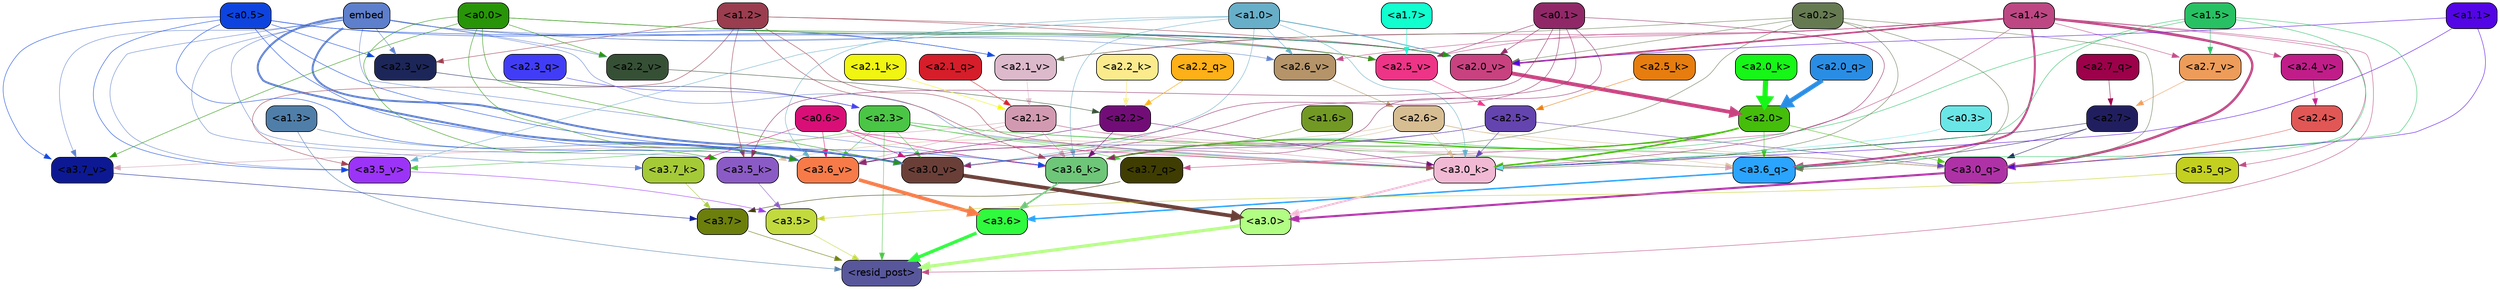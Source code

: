 strict digraph "" {
	graph [bgcolor=transparent,
		layout=dot,
		overlap=false,
		splines=true
	];
	"<a3.7>"	[color=black,
		fillcolor="#6c7e0c",
		fontname=Helvetica,
		shape=box,
		style="filled, rounded"];
	"<resid_post>"	[color=black,
		fillcolor="#58579c",
		fontname=Helvetica,
		shape=box,
		style="filled, rounded"];
	"<a3.7>" -> "<resid_post>"	[color="#6c7e0c",
		penwidth=0.6239100098609924];
	"<a3.6>"	[color=black,
		fillcolor="#30fa3d",
		fontname=Helvetica,
		shape=box,
		style="filled, rounded"];
	"<a3.6>" -> "<resid_post>"	[color="#30fa3d",
		penwidth=4.569062113761902];
	"<a3.5>"	[color=black,
		fillcolor="#c2da3e",
		fontname=Helvetica,
		shape=box,
		style="filled, rounded"];
	"<a3.5>" -> "<resid_post>"	[color="#c2da3e",
		penwidth=0.6];
	"<a3.0>"	[color=black,
		fillcolor="#b2fd83",
		fontname=Helvetica,
		shape=box,
		style="filled, rounded"];
	"<a3.0>" -> "<resid_post>"	[color="#b2fd83",
		penwidth=4.283544182777405];
	"<a2.3>"	[color=black,
		fillcolor="#4bc545",
		fontname=Helvetica,
		shape=box,
		style="filled, rounded"];
	"<a2.3>" -> "<resid_post>"	[color="#4bc545",
		penwidth=0.6];
	"<a3.7_q>"	[color=black,
		fillcolor="#3f3d01",
		fontname=Helvetica,
		shape=box,
		style="filled, rounded"];
	"<a2.3>" -> "<a3.7_q>"	[color="#4bc545",
		penwidth=0.6];
	"<a3.6_q>"	[color=black,
		fillcolor="#2ba4fe",
		fontname=Helvetica,
		shape=box,
		style="filled, rounded"];
	"<a2.3>" -> "<a3.6_q>"	[color="#4bc545",
		penwidth=0.6];
	"<a3.0_q>"	[color=black,
		fillcolor="#ae32a6",
		fontname=Helvetica,
		shape=box,
		style="filled, rounded"];
	"<a2.3>" -> "<a3.0_q>"	[color="#4bc545",
		penwidth=0.6];
	"<a3.0_k>"	[color=black,
		fillcolor="#f1b9d4",
		fontname=Helvetica,
		shape=box,
		style="filled, rounded"];
	"<a2.3>" -> "<a3.0_k>"	[color="#4bc545",
		penwidth=0.6];
	"<a3.6_v>"	[color=black,
		fillcolor="#f77b49",
		fontname=Helvetica,
		shape=box,
		style="filled, rounded"];
	"<a2.3>" -> "<a3.6_v>"	[color="#4bc545",
		penwidth=0.6];
	"<a3.5_v>"	[color=black,
		fillcolor="#9b34f7",
		fontname=Helvetica,
		shape=box,
		style="filled, rounded"];
	"<a2.3>" -> "<a3.5_v>"	[color="#4bc545",
		penwidth=0.6];
	"<a3.0_v>"	[color=black,
		fillcolor="#6a3f38",
		fontname=Helvetica,
		shape=box,
		style="filled, rounded"];
	"<a2.3>" -> "<a3.0_v>"	[color="#4bc545",
		penwidth=0.6];
	"<a1.4>"	[color=black,
		fillcolor="#bd4783",
		fontname=Helvetica,
		shape=box,
		style="filled, rounded"];
	"<a1.4>" -> "<resid_post>"	[color="#bd4783",
		penwidth=0.6];
	"<a1.4>" -> "<a3.7_q>"	[color="#bd4783",
		penwidth=0.6];
	"<a1.4>" -> "<a3.6_q>"	[color="#bd4783",
		penwidth=2.7934007048606873];
	"<a3.5_q>"	[color=black,
		fillcolor="#c3d020",
		fontname=Helvetica,
		shape=box,
		style="filled, rounded"];
	"<a1.4>" -> "<a3.5_q>"	[color="#bd4783",
		penwidth=0.6];
	"<a1.4>" -> "<a3.0_q>"	[color="#bd4783",
		penwidth=3.340754985809326];
	"<a2.7_v>"	[color=black,
		fillcolor="#ee9c59",
		fontname=Helvetica,
		shape=box,
		style="filled, rounded"];
	"<a1.4>" -> "<a2.7_v>"	[color="#bd4783",
		penwidth=0.6];
	"<a2.6_v>"	[color=black,
		fillcolor="#b59469",
		fontname=Helvetica,
		shape=box,
		style="filled, rounded"];
	"<a1.4>" -> "<a2.6_v>"	[color="#bd4783",
		penwidth=0.6];
	"<a2.5_v>"	[color=black,
		fillcolor="#ee3486",
		fontname=Helvetica,
		shape=box,
		style="filled, rounded"];
	"<a1.4>" -> "<a2.5_v>"	[color="#bd4783",
		penwidth=0.6];
	"<a2.4_v>"	[color=black,
		fillcolor="#c01d89",
		fontname=Helvetica,
		shape=box,
		style="filled, rounded"];
	"<a1.4>" -> "<a2.4_v>"	[color="#bd4783",
		penwidth=0.6];
	"<a2.1_v>"	[color=black,
		fillcolor="#ddb9cc",
		fontname=Helvetica,
		shape=box,
		style="filled, rounded"];
	"<a1.4>" -> "<a2.1_v>"	[color="#bd4783",
		penwidth=0.6];
	"<a2.0_v>"	[color=black,
		fillcolor="#c84280",
		fontname=Helvetica,
		shape=box,
		style="filled, rounded"];
	"<a1.4>" -> "<a2.0_v>"	[color="#bd4783",
		penwidth=2.268759250640869];
	"<a1.3>"	[color=black,
		fillcolor="#4f7ea9",
		fontname=Helvetica,
		shape=box,
		style="filled, rounded"];
	"<a1.3>" -> "<resid_post>"	[color="#4f7ea9",
		penwidth=0.6];
	"<a1.3>" -> "<a3.6_v>"	[color="#4f7ea9",
		penwidth=0.6];
	"<a3.7_q>" -> "<a3.7>"	[color="#3f3d01",
		penwidth=0.6];
	"<a3.6_q>" -> "<a3.6>"	[color="#2ba4fe",
		penwidth=2.0347584784030914];
	"<a3.5_q>" -> "<a3.5>"	[color="#c3d020",
		penwidth=0.6];
	"<a3.0_q>" -> "<a3.0>"	[color="#ae32a6",
		penwidth=2.8635367155075073];
	"<a3.7_k>"	[color=black,
		fillcolor="#a5ca37",
		fontname=Helvetica,
		shape=box,
		style="filled, rounded"];
	"<a3.7_k>" -> "<a3.7>"	[color="#a5ca37",
		penwidth=0.6];
	"<a3.6_k>"	[color=black,
		fillcolor="#6ec679",
		fontname=Helvetica,
		shape=box,
		style="filled, rounded"];
	"<a3.6_k>" -> "<a3.6>"	[color="#6ec679",
		penwidth=2.1760786175727844];
	"<a3.5_k>"	[color=black,
		fillcolor="#8b5bc5",
		fontname=Helvetica,
		shape=box,
		style="filled, rounded"];
	"<a3.5_k>" -> "<a3.5>"	[color="#8b5bc5",
		penwidth=0.6];
	"<a3.0_k>" -> "<a3.0>"	[color="#f1b9d4",
		penwidth=2.632905662059784];
	"<a3.7_v>"	[color=black,
		fillcolor="#0c1993",
		fontname=Helvetica,
		shape=box,
		style="filled, rounded"];
	"<a3.7_v>" -> "<a3.7>"	[color="#0c1993",
		penwidth=0.6];
	"<a3.6_v>" -> "<a3.6>"	[color="#f77b49",
		penwidth=4.981305837631226];
	"<a3.5_v>" -> "<a3.5>"	[color="#9b34f7",
		penwidth=0.6];
	"<a3.0_v>" -> "<a3.0>"	[color="#6a3f38",
		penwidth=5.168330669403076];
	"<a2.7>"	[color=black,
		fillcolor="#211e5f",
		fontname=Helvetica,
		shape=box,
		style="filled, rounded"];
	"<a2.7>" -> "<a3.6_q>"	[color="#211e5f",
		penwidth=0.6];
	"<a2.7>" -> "<a3.0_q>"	[color="#211e5f",
		penwidth=0.6];
	"<a2.7>" -> "<a3.0_k>"	[color="#211e5f",
		penwidth=0.6];
	"<a2.6>"	[color=black,
		fillcolor="#d7bd92",
		fontname=Helvetica,
		shape=box,
		style="filled, rounded"];
	"<a2.6>" -> "<a3.6_q>"	[color="#d7bd92",
		penwidth=0.6];
	"<a2.6>" -> "<a3.0_q>"	[color="#d7bd92",
		penwidth=0.6];
	"<a2.6>" -> "<a3.6_k>"	[color="#d7bd92",
		penwidth=0.6];
	"<a2.6>" -> "<a3.5_k>"	[color="#d7bd92",
		penwidth=0.6];
	"<a2.6>" -> "<a3.0_k>"	[color="#d7bd92",
		penwidth=0.6];
	"<a2.1>"	[color=black,
		fillcolor="#d29ab0",
		fontname=Helvetica,
		shape=box,
		style="filled, rounded"];
	"<a2.1>" -> "<a3.6_q>"	[color="#d29ab0",
		penwidth=0.6];
	"<a2.1>" -> "<a3.0_q>"	[color="#d29ab0",
		penwidth=0.6];
	"<a2.1>" -> "<a3.6_k>"	[color="#d29ab0",
		penwidth=0.6];
	"<a2.1>" -> "<a3.0_k>"	[color="#d29ab0",
		penwidth=0.6];
	"<a2.1>" -> "<a3.7_v>"	[color="#d29ab0",
		penwidth=0.6];
	"<a2.1>" -> "<a3.6_v>"	[color="#d29ab0",
		penwidth=0.6];
	"<a2.0>"	[color=black,
		fillcolor="#45bd0b",
		fontname=Helvetica,
		shape=box,
		style="filled, rounded"];
	"<a2.0>" -> "<a3.6_q>"	[color="#45bd0b",
		penwidth=0.6];
	"<a2.0>" -> "<a3.0_q>"	[color="#45bd0b",
		penwidth=0.6];
	"<a2.0>" -> "<a3.6_k>"	[color="#45bd0b",
		penwidth=1.6382827460765839];
	"<a2.0>" -> "<a3.0_k>"	[color="#45bd0b",
		penwidth=2.161143198609352];
	"<a1.5>"	[color=black,
		fillcolor="#27c163",
		fontname=Helvetica,
		shape=box,
		style="filled, rounded"];
	"<a1.5>" -> "<a3.6_q>"	[color="#27c163",
		penwidth=0.6];
	"<a1.5>" -> "<a3.0_q>"	[color="#27c163",
		penwidth=0.6];
	"<a1.5>" -> "<a3.6_k>"	[color="#27c163",
		penwidth=0.6];
	"<a1.5>" -> "<a3.0_k>"	[color="#27c163",
		penwidth=0.6];
	"<a1.5>" -> "<a2.7_v>"	[color="#27c163",
		penwidth=0.6];
	"<a0.2>"	[color=black,
		fillcolor="#667a52",
		fontname=Helvetica,
		shape=box,
		style="filled, rounded"];
	"<a0.2>" -> "<a3.6_q>"	[color="#667a52",
		penwidth=0.6];
	"<a0.2>" -> "<a3.0_q>"	[color="#667a52",
		penwidth=0.6];
	"<a0.2>" -> "<a3.6_k>"	[color="#667a52",
		penwidth=0.6];
	"<a0.2>" -> "<a3.0_k>"	[color="#667a52",
		penwidth=0.6];
	"<a0.2>" -> "<a2.1_v>"	[color="#667a52",
		penwidth=0.6];
	"<a0.2>" -> "<a2.0_v>"	[color="#667a52",
		penwidth=0.6];
	"<a2.5>"	[color=black,
		fillcolor="#6444ae",
		fontname=Helvetica,
		shape=box,
		style="filled, rounded"];
	"<a2.5>" -> "<a3.0_q>"	[color="#6444ae",
		penwidth=0.6];
	"<a2.5>" -> "<a3.0_k>"	[color="#6444ae",
		penwidth=0.6];
	"<a2.5>" -> "<a3.6_v>"	[color="#6444ae",
		penwidth=0.6];
	"<a2.5>" -> "<a3.0_v>"	[color="#6444ae",
		penwidth=0.6];
	"<a2.4>"	[color=black,
		fillcolor="#e15755",
		fontname=Helvetica,
		shape=box,
		style="filled, rounded"];
	"<a2.4>" -> "<a3.0_q>"	[color="#e15755",
		penwidth=0.6];
	"<a1.1>"	[color=black,
		fillcolor="#5305e5",
		fontname=Helvetica,
		shape=box,
		style="filled, rounded"];
	"<a1.1>" -> "<a3.0_q>"	[color="#5305e5",
		penwidth=0.6];
	"<a1.1>" -> "<a3.0_k>"	[color="#5305e5",
		penwidth=0.6];
	"<a1.1>" -> "<a2.0_v>"	[color="#5305e5",
		penwidth=0.6];
	"<a0.6>"	[color=black,
		fillcolor="#da0e77",
		fontname=Helvetica,
		shape=box,
		style="filled, rounded"];
	"<a0.6>" -> "<a3.7_k>"	[color="#da0e77",
		penwidth=0.6];
	"<a0.6>" -> "<a3.6_k>"	[color="#da0e77",
		penwidth=0.6];
	"<a0.6>" -> "<a3.0_k>"	[color="#da0e77",
		penwidth=0.6];
	"<a0.6>" -> "<a3.6_v>"	[color="#da0e77",
		penwidth=0.6];
	"<a0.6>" -> "<a3.0_v>"	[color="#da0e77",
		penwidth=0.6];
	embed	[color=black,
		fillcolor="#5e7fcc",
		fontname=Helvetica,
		shape=box,
		style="filled, rounded"];
	embed -> "<a3.7_k>"	[color="#5e7fcc",
		penwidth=0.6];
	embed -> "<a3.6_k>"	[color="#5e7fcc",
		penwidth=0.6];
	embed -> "<a3.5_k>"	[color="#5e7fcc",
		penwidth=0.6];
	embed -> "<a3.0_k>"	[color="#5e7fcc",
		penwidth=0.6];
	embed -> "<a3.7_v>"	[color="#5e7fcc",
		penwidth=0.6];
	embed -> "<a3.6_v>"	[color="#5e7fcc",
		penwidth=2.7825746536254883];
	embed -> "<a3.5_v>"	[color="#5e7fcc",
		penwidth=0.6];
	embed -> "<a3.0_v>"	[color="#5e7fcc",
		penwidth=2.6950180530548096];
	embed -> "<a2.6_v>"	[color="#5e7fcc",
		penwidth=0.6];
	embed -> "<a2.5_v>"	[color="#5e7fcc",
		penwidth=0.6];
	"<a2.3_v>"	[color=black,
		fillcolor="#1c2658",
		fontname=Helvetica,
		shape=box,
		style="filled, rounded"];
	embed -> "<a2.3_v>"	[color="#5e7fcc",
		penwidth=0.6];
	"<a2.2_v>"	[color=black,
		fillcolor="#365036",
		fontname=Helvetica,
		shape=box,
		style="filled, rounded"];
	embed -> "<a2.2_v>"	[color="#5e7fcc",
		penwidth=0.6];
	embed -> "<a2.1_v>"	[color="#5e7fcc",
		penwidth=0.6];
	embed -> "<a2.0_v>"	[color="#5e7fcc",
		penwidth=0.6];
	"<a2.2>"	[color=black,
		fillcolor="#720d77",
		fontname=Helvetica,
		shape=box,
		style="filled, rounded"];
	"<a2.2>" -> "<a3.6_k>"	[color="#720d77",
		penwidth=0.6];
	"<a2.2>" -> "<a3.0_k>"	[color="#720d77",
		penwidth=0.6];
	"<a2.2>" -> "<a3.6_v>"	[color="#720d77",
		penwidth=0.6];
	"<a1.6>"	[color=black,
		fillcolor="#729924",
		fontname=Helvetica,
		shape=box,
		style="filled, rounded"];
	"<a1.6>" -> "<a3.6_k>"	[color="#729924",
		penwidth=0.6];
	"<a1.2>"	[color=black,
		fillcolor="#993d4f",
		fontname=Helvetica,
		shape=box,
		style="filled, rounded"];
	"<a1.2>" -> "<a3.6_k>"	[color="#993d4f",
		penwidth=0.6];
	"<a1.2>" -> "<a3.5_k>"	[color="#993d4f",
		penwidth=0.6];
	"<a1.2>" -> "<a3.0_k>"	[color="#993d4f",
		penwidth=0.6];
	"<a1.2>" -> "<a3.5_v>"	[color="#993d4f",
		penwidth=0.6];
	"<a1.2>" -> "<a2.5_v>"	[color="#993d4f",
		penwidth=0.6];
	"<a1.2>" -> "<a2.3_v>"	[color="#993d4f",
		penwidth=0.6];
	"<a1.2>" -> "<a2.0_v>"	[color="#993d4f",
		penwidth=0.6];
	"<a1.0>"	[color=black,
		fillcolor="#67aec8",
		fontname=Helvetica,
		shape=box,
		style="filled, rounded"];
	"<a1.0>" -> "<a3.6_k>"	[color="#67aec8",
		penwidth=0.6];
	"<a1.0>" -> "<a3.0_k>"	[color="#67aec8",
		penwidth=0.6];
	"<a1.0>" -> "<a3.6_v>"	[color="#67aec8",
		penwidth=0.6];
	"<a1.0>" -> "<a3.5_v>"	[color="#67aec8",
		penwidth=0.6];
	"<a1.0>" -> "<a3.0_v>"	[color="#67aec8",
		penwidth=0.6];
	"<a1.0>" -> "<a2.6_v>"	[color="#67aec8",
		penwidth=0.6];
	"<a1.0>" -> "<a2.0_v>"	[color="#67aec8",
		penwidth=1.2213096618652344];
	"<a0.5>"	[color=black,
		fillcolor="#0d44df",
		fontname=Helvetica,
		shape=box,
		style="filled, rounded"];
	"<a0.5>" -> "<a3.6_k>"	[color="#0d44df",
		penwidth=0.6];
	"<a0.5>" -> "<a3.7_v>"	[color="#0d44df",
		penwidth=0.6];
	"<a0.5>" -> "<a3.6_v>"	[color="#0d44df",
		penwidth=0.6];
	"<a0.5>" -> "<a3.5_v>"	[color="#0d44df",
		penwidth=0.6];
	"<a0.5>" -> "<a3.0_v>"	[color="#0d44df",
		penwidth=0.6];
	"<a0.5>" -> "<a2.3_v>"	[color="#0d44df",
		penwidth=0.6];
	"<a0.5>" -> "<a2.1_v>"	[color="#0d44df",
		penwidth=0.6];
	"<a0.5>" -> "<a2.0_v>"	[color="#0d44df",
		penwidth=0.6];
	"<a0.1>"	[color=black,
		fillcolor="#902867",
		fontname=Helvetica,
		shape=box,
		style="filled, rounded"];
	"<a0.1>" -> "<a3.6_k>"	[color="#902867",
		penwidth=0.6];
	"<a0.1>" -> "<a3.5_k>"	[color="#902867",
		penwidth=0.6];
	"<a0.1>" -> "<a3.0_k>"	[color="#902867",
		penwidth=0.6];
	"<a0.1>" -> "<a3.6_v>"	[color="#902867",
		penwidth=0.6];
	"<a0.1>" -> "<a3.0_v>"	[color="#902867",
		penwidth=0.6];
	"<a0.1>" -> "<a2.5_v>"	[color="#902867",
		penwidth=0.6];
	"<a0.1>" -> "<a2.0_v>"	[color="#902867",
		penwidth=0.6];
	"<a0.0>"	[color=black,
		fillcolor="#279507",
		fontname=Helvetica,
		shape=box,
		style="filled, rounded"];
	"<a0.0>" -> "<a3.5_k>"	[color="#279507",
		penwidth=0.6];
	"<a0.0>" -> "<a3.7_v>"	[color="#279507",
		penwidth=0.6];
	"<a0.0>" -> "<a3.6_v>"	[color="#279507",
		penwidth=0.6];
	"<a0.0>" -> "<a3.0_v>"	[color="#279507",
		penwidth=0.6];
	"<a0.0>" -> "<a2.5_v>"	[color="#279507",
		penwidth=0.6];
	"<a0.0>" -> "<a2.2_v>"	[color="#279507",
		penwidth=0.6];
	"<a0.0>" -> "<a2.0_v>"	[color="#279507",
		penwidth=0.6];
	"<a0.3>"	[color=black,
		fillcolor="#6ae6e7",
		fontname=Helvetica,
		shape=box,
		style="filled, rounded"];
	"<a0.3>" -> "<a3.0_k>"	[color="#6ae6e7",
		penwidth=0.6];
	"<a2.7_q>"	[color=black,
		fillcolor="#9c014a",
		fontname=Helvetica,
		shape=box,
		style="filled, rounded"];
	"<a2.7_q>" -> "<a2.7>"	[color="#9c014a",
		penwidth=0.6];
	"<a2.3_q>"	[color=black,
		fillcolor="#413df7",
		fontname=Helvetica,
		shape=box,
		style="filled, rounded"];
	"<a2.3_q>" -> "<a2.3>"	[color="#413df7",
		penwidth=0.6];
	"<a2.2_q>"	[color=black,
		fillcolor="#fdb017",
		fontname=Helvetica,
		shape=box,
		style="filled, rounded"];
	"<a2.2_q>" -> "<a2.2>"	[color="#fdb017",
		penwidth=0.7553567886352539];
	"<a2.1_q>"	[color=black,
		fillcolor="#d61d2a",
		fontname=Helvetica,
		shape=box,
		style="filled, rounded"];
	"<a2.1_q>" -> "<a2.1>"	[color="#d61d2a",
		penwidth=0.6];
	"<a2.0_q>"	[color=black,
		fillcolor="#2a8de4",
		fontname=Helvetica,
		shape=box,
		style="filled, rounded"];
	"<a2.0_q>" -> "<a2.0>"	[color="#2a8de4",
		penwidth=6.256794691085815];
	"<a2.5_k>"	[color=black,
		fillcolor="#e67d0e",
		fontname=Helvetica,
		shape=box,
		style="filled, rounded"];
	"<a2.5_k>" -> "<a2.5>"	[color="#e67d0e",
		penwidth=0.6];
	"<a2.2_k>"	[color=black,
		fillcolor="#fceb8d",
		fontname=Helvetica,
		shape=box,
		style="filled, rounded"];
	"<a2.2_k>" -> "<a2.2>"	[color="#fceb8d",
		penwidth=0.8854708671569824];
	"<a2.1_k>"	[color=black,
		fillcolor="#f0f511",
		fontname=Helvetica,
		shape=box,
		style="filled, rounded"];
	"<a2.1_k>" -> "<a2.1>"	[color="#f0f511",
		penwidth=0.6];
	"<a2.0_k>"	[color=black,
		fillcolor="#16f617",
		fontname=Helvetica,
		shape=box,
		style="filled, rounded"];
	"<a2.0_k>" -> "<a2.0>"	[color="#16f617",
		penwidth=7.231504917144775];
	"<a2.7_v>" -> "<a2.7>"	[color="#ee9c59",
		penwidth=0.6];
	"<a2.6_v>" -> "<a2.6>"	[color="#b59469",
		penwidth=0.6];
	"<a2.5_v>" -> "<a2.5>"	[color="#ee3486",
		penwidth=0.6];
	"<a2.4_v>" -> "<a2.4>"	[color="#c01d89",
		penwidth=0.6];
	"<a2.3_v>" -> "<a2.3>"	[color="#1c2658",
		penwidth=0.6];
	"<a2.2_v>" -> "<a2.2>"	[color="#365036",
		penwidth=0.6];
	"<a2.1_v>" -> "<a2.1>"	[color="#ddb9cc",
		penwidth=0.6];
	"<a2.0_v>" -> "<a2.0>"	[color="#c84280",
		penwidth=5.231471925973892];
	"<a1.7>"	[color=black,
		fillcolor="#11fecf",
		fontname=Helvetica,
		shape=box,
		style="filled, rounded"];
	"<a1.7>" -> "<a2.5_v>"	[color="#11fecf",
		penwidth=0.6];
}
